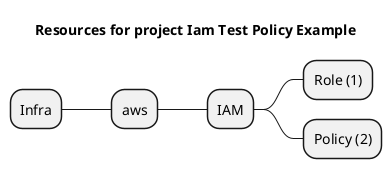 @startmindmap
title Resources for project Iam Test Policy Example
skinparam monochrome true
+ Infra
++ aws
+++ IAM
++++ Role (1)
++++ Policy (2)
@endmindmap
